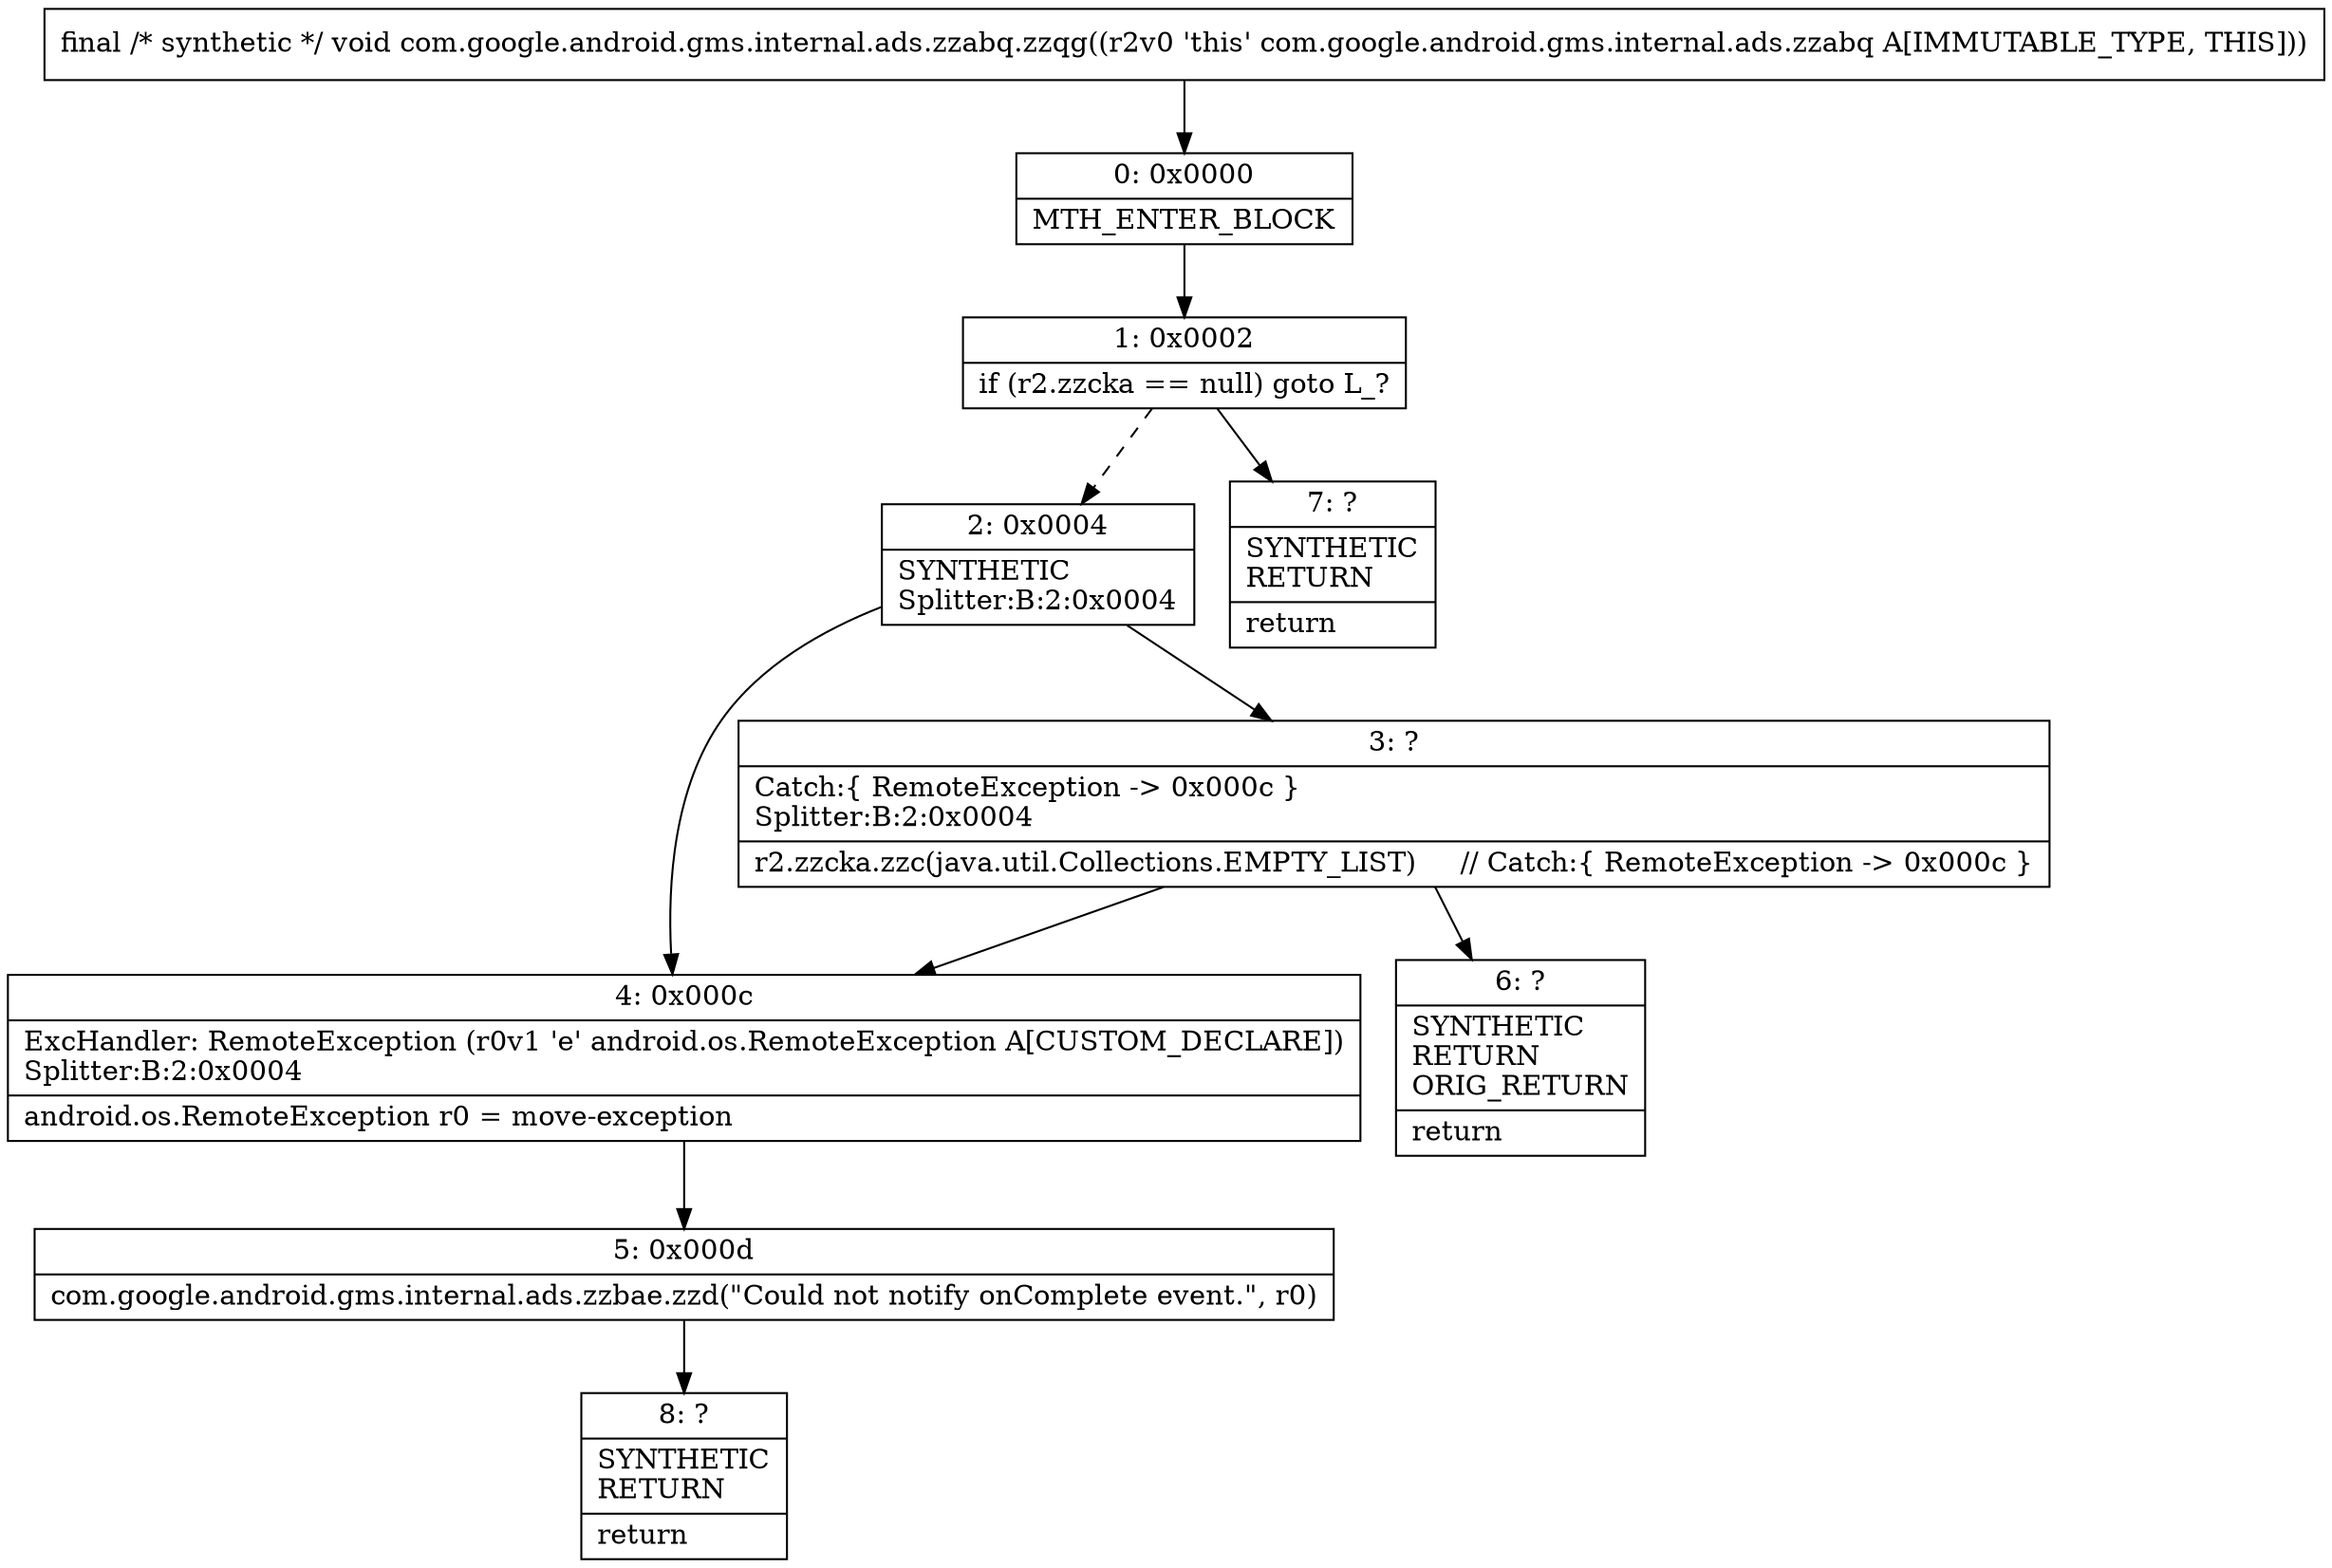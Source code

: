 digraph "CFG forcom.google.android.gms.internal.ads.zzabq.zzqg()V" {
Node_0 [shape=record,label="{0\:\ 0x0000|MTH_ENTER_BLOCK\l}"];
Node_1 [shape=record,label="{1\:\ 0x0002|if (r2.zzcka == null) goto L_?\l}"];
Node_2 [shape=record,label="{2\:\ 0x0004|SYNTHETIC\lSplitter:B:2:0x0004\l}"];
Node_3 [shape=record,label="{3\:\ ?|Catch:\{ RemoteException \-\> 0x000c \}\lSplitter:B:2:0x0004\l|r2.zzcka.zzc(java.util.Collections.EMPTY_LIST)     \/\/ Catch:\{ RemoteException \-\> 0x000c \}\l}"];
Node_4 [shape=record,label="{4\:\ 0x000c|ExcHandler: RemoteException (r0v1 'e' android.os.RemoteException A[CUSTOM_DECLARE])\lSplitter:B:2:0x0004\l|android.os.RemoteException r0 = move\-exception\l}"];
Node_5 [shape=record,label="{5\:\ 0x000d|com.google.android.gms.internal.ads.zzbae.zzd(\"Could not notify onComplete event.\", r0)\l}"];
Node_6 [shape=record,label="{6\:\ ?|SYNTHETIC\lRETURN\lORIG_RETURN\l|return\l}"];
Node_7 [shape=record,label="{7\:\ ?|SYNTHETIC\lRETURN\l|return\l}"];
Node_8 [shape=record,label="{8\:\ ?|SYNTHETIC\lRETURN\l|return\l}"];
MethodNode[shape=record,label="{final \/* synthetic *\/ void com.google.android.gms.internal.ads.zzabq.zzqg((r2v0 'this' com.google.android.gms.internal.ads.zzabq A[IMMUTABLE_TYPE, THIS])) }"];
MethodNode -> Node_0;
Node_0 -> Node_1;
Node_1 -> Node_2[style=dashed];
Node_1 -> Node_7;
Node_2 -> Node_3;
Node_2 -> Node_4;
Node_3 -> Node_4;
Node_3 -> Node_6;
Node_4 -> Node_5;
Node_5 -> Node_8;
}

